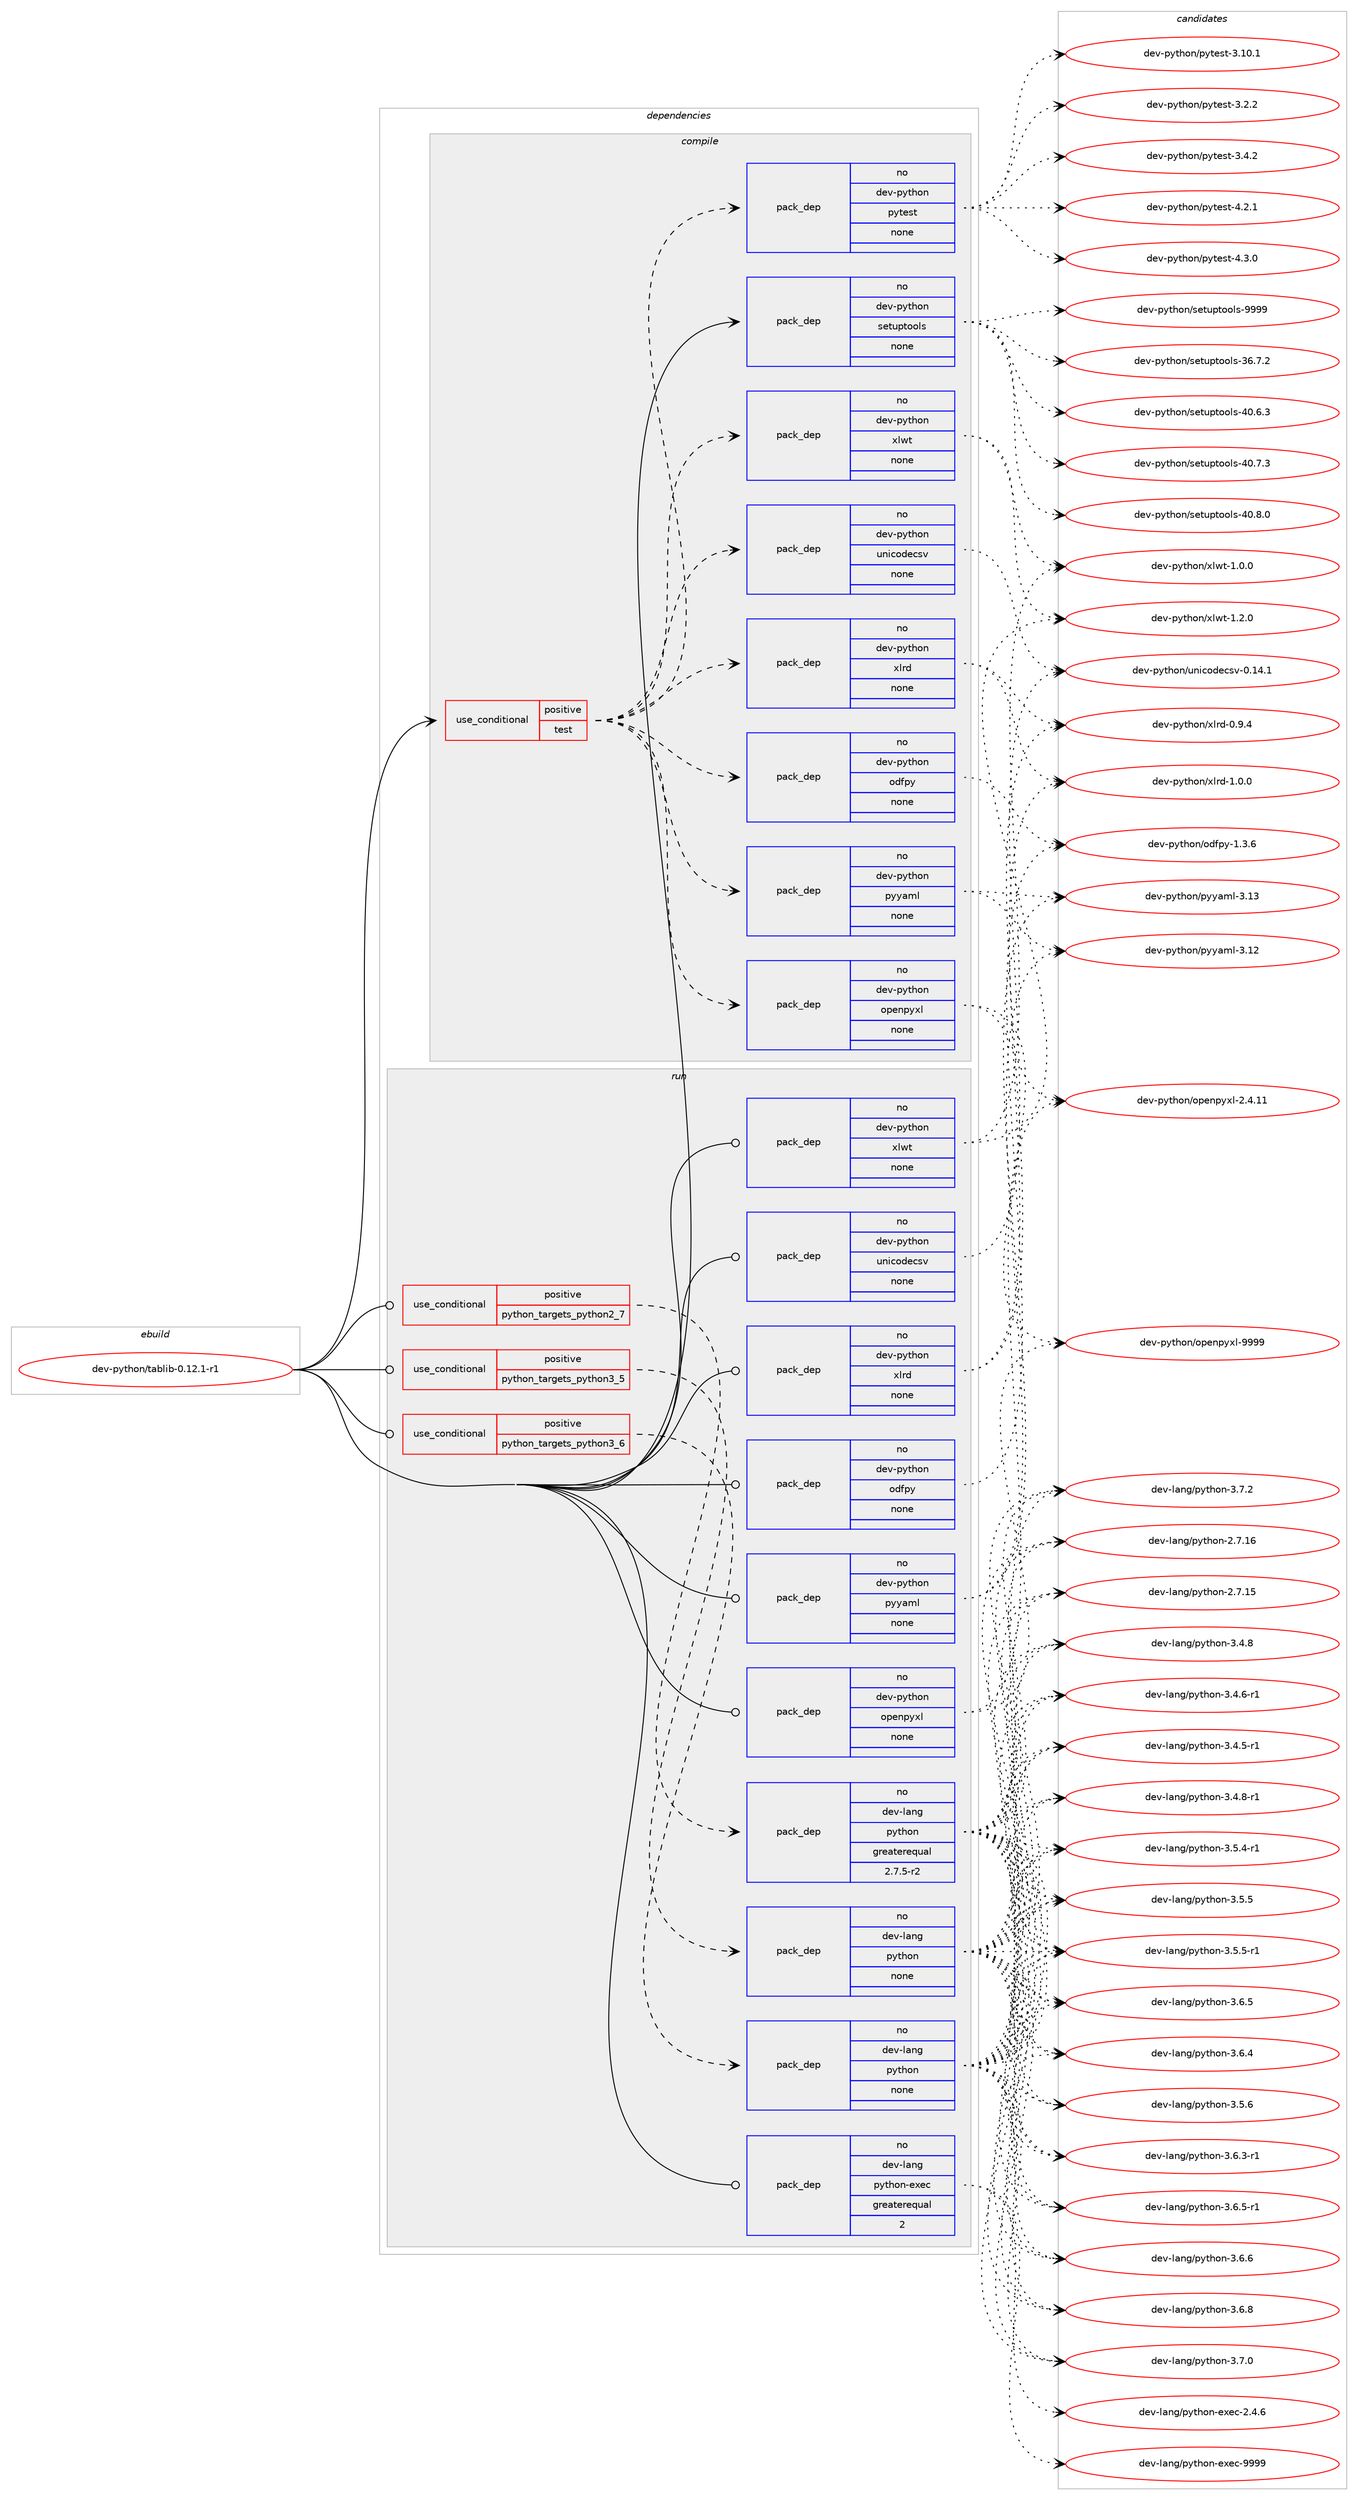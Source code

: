 digraph prolog {

# *************
# Graph options
# *************

newrank=true;
concentrate=true;
compound=true;
graph [rankdir=LR,fontname=Helvetica,fontsize=10,ranksep=1.5];#, ranksep=2.5, nodesep=0.2];
edge  [arrowhead=vee];
node  [fontname=Helvetica,fontsize=10];

# **********
# The ebuild
# **********

subgraph cluster_leftcol {
color=gray;
rank=same;
label=<<i>ebuild</i>>;
id [label="dev-python/tablib-0.12.1-r1", color=red, width=4, href="../dev-python/tablib-0.12.1-r1.svg"];
}

# ****************
# The dependencies
# ****************

subgraph cluster_midcol {
color=gray;
label=<<i>dependencies</i>>;
subgraph cluster_compile {
fillcolor="#eeeeee";
style=filled;
label=<<i>compile</i>>;
subgraph cond385552 {
dependency1443930 [label=<<TABLE BORDER="0" CELLBORDER="1" CELLSPACING="0" CELLPADDING="4"><TR><TD ROWSPAN="3" CELLPADDING="10">use_conditional</TD></TR><TR><TD>positive</TD></TR><TR><TD>test</TD></TR></TABLE>>, shape=none, color=red];
subgraph pack1035015 {
dependency1443931 [label=<<TABLE BORDER="0" CELLBORDER="1" CELLSPACING="0" CELLPADDING="4" WIDTH="220"><TR><TD ROWSPAN="6" CELLPADDING="30">pack_dep</TD></TR><TR><TD WIDTH="110">no</TD></TR><TR><TD>dev-python</TD></TR><TR><TD>odfpy</TD></TR><TR><TD>none</TD></TR><TR><TD></TD></TR></TABLE>>, shape=none, color=blue];
}
dependency1443930:e -> dependency1443931:w [weight=20,style="dashed",arrowhead="vee"];
subgraph pack1035016 {
dependency1443932 [label=<<TABLE BORDER="0" CELLBORDER="1" CELLSPACING="0" CELLPADDING="4" WIDTH="220"><TR><TD ROWSPAN="6" CELLPADDING="30">pack_dep</TD></TR><TR><TD WIDTH="110">no</TD></TR><TR><TD>dev-python</TD></TR><TR><TD>openpyxl</TD></TR><TR><TD>none</TD></TR><TR><TD></TD></TR></TABLE>>, shape=none, color=blue];
}
dependency1443930:e -> dependency1443932:w [weight=20,style="dashed",arrowhead="vee"];
subgraph pack1035017 {
dependency1443933 [label=<<TABLE BORDER="0" CELLBORDER="1" CELLSPACING="0" CELLPADDING="4" WIDTH="220"><TR><TD ROWSPAN="6" CELLPADDING="30">pack_dep</TD></TR><TR><TD WIDTH="110">no</TD></TR><TR><TD>dev-python</TD></TR><TR><TD>pyyaml</TD></TR><TR><TD>none</TD></TR><TR><TD></TD></TR></TABLE>>, shape=none, color=blue];
}
dependency1443930:e -> dependency1443933:w [weight=20,style="dashed",arrowhead="vee"];
subgraph pack1035018 {
dependency1443934 [label=<<TABLE BORDER="0" CELLBORDER="1" CELLSPACING="0" CELLPADDING="4" WIDTH="220"><TR><TD ROWSPAN="6" CELLPADDING="30">pack_dep</TD></TR><TR><TD WIDTH="110">no</TD></TR><TR><TD>dev-python</TD></TR><TR><TD>unicodecsv</TD></TR><TR><TD>none</TD></TR><TR><TD></TD></TR></TABLE>>, shape=none, color=blue];
}
dependency1443930:e -> dependency1443934:w [weight=20,style="dashed",arrowhead="vee"];
subgraph pack1035019 {
dependency1443935 [label=<<TABLE BORDER="0" CELLBORDER="1" CELLSPACING="0" CELLPADDING="4" WIDTH="220"><TR><TD ROWSPAN="6" CELLPADDING="30">pack_dep</TD></TR><TR><TD WIDTH="110">no</TD></TR><TR><TD>dev-python</TD></TR><TR><TD>xlrd</TD></TR><TR><TD>none</TD></TR><TR><TD></TD></TR></TABLE>>, shape=none, color=blue];
}
dependency1443930:e -> dependency1443935:w [weight=20,style="dashed",arrowhead="vee"];
subgraph pack1035020 {
dependency1443936 [label=<<TABLE BORDER="0" CELLBORDER="1" CELLSPACING="0" CELLPADDING="4" WIDTH="220"><TR><TD ROWSPAN="6" CELLPADDING="30">pack_dep</TD></TR><TR><TD WIDTH="110">no</TD></TR><TR><TD>dev-python</TD></TR><TR><TD>xlwt</TD></TR><TR><TD>none</TD></TR><TR><TD></TD></TR></TABLE>>, shape=none, color=blue];
}
dependency1443930:e -> dependency1443936:w [weight=20,style="dashed",arrowhead="vee"];
subgraph pack1035021 {
dependency1443937 [label=<<TABLE BORDER="0" CELLBORDER="1" CELLSPACING="0" CELLPADDING="4" WIDTH="220"><TR><TD ROWSPAN="6" CELLPADDING="30">pack_dep</TD></TR><TR><TD WIDTH="110">no</TD></TR><TR><TD>dev-python</TD></TR><TR><TD>pytest</TD></TR><TR><TD>none</TD></TR><TR><TD></TD></TR></TABLE>>, shape=none, color=blue];
}
dependency1443930:e -> dependency1443937:w [weight=20,style="dashed",arrowhead="vee"];
}
id:e -> dependency1443930:w [weight=20,style="solid",arrowhead="vee"];
subgraph pack1035022 {
dependency1443938 [label=<<TABLE BORDER="0" CELLBORDER="1" CELLSPACING="0" CELLPADDING="4" WIDTH="220"><TR><TD ROWSPAN="6" CELLPADDING="30">pack_dep</TD></TR><TR><TD WIDTH="110">no</TD></TR><TR><TD>dev-python</TD></TR><TR><TD>setuptools</TD></TR><TR><TD>none</TD></TR><TR><TD></TD></TR></TABLE>>, shape=none, color=blue];
}
id:e -> dependency1443938:w [weight=20,style="solid",arrowhead="vee"];
}
subgraph cluster_compileandrun {
fillcolor="#eeeeee";
style=filled;
label=<<i>compile and run</i>>;
}
subgraph cluster_run {
fillcolor="#eeeeee";
style=filled;
label=<<i>run</i>>;
subgraph cond385553 {
dependency1443939 [label=<<TABLE BORDER="0" CELLBORDER="1" CELLSPACING="0" CELLPADDING="4"><TR><TD ROWSPAN="3" CELLPADDING="10">use_conditional</TD></TR><TR><TD>positive</TD></TR><TR><TD>python_targets_python2_7</TD></TR></TABLE>>, shape=none, color=red];
subgraph pack1035023 {
dependency1443940 [label=<<TABLE BORDER="0" CELLBORDER="1" CELLSPACING="0" CELLPADDING="4" WIDTH="220"><TR><TD ROWSPAN="6" CELLPADDING="30">pack_dep</TD></TR><TR><TD WIDTH="110">no</TD></TR><TR><TD>dev-lang</TD></TR><TR><TD>python</TD></TR><TR><TD>greaterequal</TD></TR><TR><TD>2.7.5-r2</TD></TR></TABLE>>, shape=none, color=blue];
}
dependency1443939:e -> dependency1443940:w [weight=20,style="dashed",arrowhead="vee"];
}
id:e -> dependency1443939:w [weight=20,style="solid",arrowhead="odot"];
subgraph cond385554 {
dependency1443941 [label=<<TABLE BORDER="0" CELLBORDER="1" CELLSPACING="0" CELLPADDING="4"><TR><TD ROWSPAN="3" CELLPADDING="10">use_conditional</TD></TR><TR><TD>positive</TD></TR><TR><TD>python_targets_python3_5</TD></TR></TABLE>>, shape=none, color=red];
subgraph pack1035024 {
dependency1443942 [label=<<TABLE BORDER="0" CELLBORDER="1" CELLSPACING="0" CELLPADDING="4" WIDTH="220"><TR><TD ROWSPAN="6" CELLPADDING="30">pack_dep</TD></TR><TR><TD WIDTH="110">no</TD></TR><TR><TD>dev-lang</TD></TR><TR><TD>python</TD></TR><TR><TD>none</TD></TR><TR><TD></TD></TR></TABLE>>, shape=none, color=blue];
}
dependency1443941:e -> dependency1443942:w [weight=20,style="dashed",arrowhead="vee"];
}
id:e -> dependency1443941:w [weight=20,style="solid",arrowhead="odot"];
subgraph cond385555 {
dependency1443943 [label=<<TABLE BORDER="0" CELLBORDER="1" CELLSPACING="0" CELLPADDING="4"><TR><TD ROWSPAN="3" CELLPADDING="10">use_conditional</TD></TR><TR><TD>positive</TD></TR><TR><TD>python_targets_python3_6</TD></TR></TABLE>>, shape=none, color=red];
subgraph pack1035025 {
dependency1443944 [label=<<TABLE BORDER="0" CELLBORDER="1" CELLSPACING="0" CELLPADDING="4" WIDTH="220"><TR><TD ROWSPAN="6" CELLPADDING="30">pack_dep</TD></TR><TR><TD WIDTH="110">no</TD></TR><TR><TD>dev-lang</TD></TR><TR><TD>python</TD></TR><TR><TD>none</TD></TR><TR><TD></TD></TR></TABLE>>, shape=none, color=blue];
}
dependency1443943:e -> dependency1443944:w [weight=20,style="dashed",arrowhead="vee"];
}
id:e -> dependency1443943:w [weight=20,style="solid",arrowhead="odot"];
subgraph pack1035026 {
dependency1443945 [label=<<TABLE BORDER="0" CELLBORDER="1" CELLSPACING="0" CELLPADDING="4" WIDTH="220"><TR><TD ROWSPAN="6" CELLPADDING="30">pack_dep</TD></TR><TR><TD WIDTH="110">no</TD></TR><TR><TD>dev-lang</TD></TR><TR><TD>python-exec</TD></TR><TR><TD>greaterequal</TD></TR><TR><TD>2</TD></TR></TABLE>>, shape=none, color=blue];
}
id:e -> dependency1443945:w [weight=20,style="solid",arrowhead="odot"];
subgraph pack1035027 {
dependency1443946 [label=<<TABLE BORDER="0" CELLBORDER="1" CELLSPACING="0" CELLPADDING="4" WIDTH="220"><TR><TD ROWSPAN="6" CELLPADDING="30">pack_dep</TD></TR><TR><TD WIDTH="110">no</TD></TR><TR><TD>dev-python</TD></TR><TR><TD>odfpy</TD></TR><TR><TD>none</TD></TR><TR><TD></TD></TR></TABLE>>, shape=none, color=blue];
}
id:e -> dependency1443946:w [weight=20,style="solid",arrowhead="odot"];
subgraph pack1035028 {
dependency1443947 [label=<<TABLE BORDER="0" CELLBORDER="1" CELLSPACING="0" CELLPADDING="4" WIDTH="220"><TR><TD ROWSPAN="6" CELLPADDING="30">pack_dep</TD></TR><TR><TD WIDTH="110">no</TD></TR><TR><TD>dev-python</TD></TR><TR><TD>openpyxl</TD></TR><TR><TD>none</TD></TR><TR><TD></TD></TR></TABLE>>, shape=none, color=blue];
}
id:e -> dependency1443947:w [weight=20,style="solid",arrowhead="odot"];
subgraph pack1035029 {
dependency1443948 [label=<<TABLE BORDER="0" CELLBORDER="1" CELLSPACING="0" CELLPADDING="4" WIDTH="220"><TR><TD ROWSPAN="6" CELLPADDING="30">pack_dep</TD></TR><TR><TD WIDTH="110">no</TD></TR><TR><TD>dev-python</TD></TR><TR><TD>pyyaml</TD></TR><TR><TD>none</TD></TR><TR><TD></TD></TR></TABLE>>, shape=none, color=blue];
}
id:e -> dependency1443948:w [weight=20,style="solid",arrowhead="odot"];
subgraph pack1035030 {
dependency1443949 [label=<<TABLE BORDER="0" CELLBORDER="1" CELLSPACING="0" CELLPADDING="4" WIDTH="220"><TR><TD ROWSPAN="6" CELLPADDING="30">pack_dep</TD></TR><TR><TD WIDTH="110">no</TD></TR><TR><TD>dev-python</TD></TR><TR><TD>unicodecsv</TD></TR><TR><TD>none</TD></TR><TR><TD></TD></TR></TABLE>>, shape=none, color=blue];
}
id:e -> dependency1443949:w [weight=20,style="solid",arrowhead="odot"];
subgraph pack1035031 {
dependency1443950 [label=<<TABLE BORDER="0" CELLBORDER="1" CELLSPACING="0" CELLPADDING="4" WIDTH="220"><TR><TD ROWSPAN="6" CELLPADDING="30">pack_dep</TD></TR><TR><TD WIDTH="110">no</TD></TR><TR><TD>dev-python</TD></TR><TR><TD>xlrd</TD></TR><TR><TD>none</TD></TR><TR><TD></TD></TR></TABLE>>, shape=none, color=blue];
}
id:e -> dependency1443950:w [weight=20,style="solid",arrowhead="odot"];
subgraph pack1035032 {
dependency1443951 [label=<<TABLE BORDER="0" CELLBORDER="1" CELLSPACING="0" CELLPADDING="4" WIDTH="220"><TR><TD ROWSPAN="6" CELLPADDING="30">pack_dep</TD></TR><TR><TD WIDTH="110">no</TD></TR><TR><TD>dev-python</TD></TR><TR><TD>xlwt</TD></TR><TR><TD>none</TD></TR><TR><TD></TD></TR></TABLE>>, shape=none, color=blue];
}
id:e -> dependency1443951:w [weight=20,style="solid",arrowhead="odot"];
}
}

# **************
# The candidates
# **************

subgraph cluster_choices {
rank=same;
color=gray;
label=<<i>candidates</i>>;

subgraph choice1035015 {
color=black;
nodesep=1;
choice1001011184511212111610411111047111100102112121454946514654 [label="dev-python/odfpy-1.3.6", color=red, width=4,href="../dev-python/odfpy-1.3.6.svg"];
dependency1443931:e -> choice1001011184511212111610411111047111100102112121454946514654:w [style=dotted,weight="100"];
}
subgraph choice1035016 {
color=black;
nodesep=1;
choice100101118451121211161041111104711111210111011212112010845504652464949 [label="dev-python/openpyxl-2.4.11", color=red, width=4,href="../dev-python/openpyxl-2.4.11.svg"];
choice10010111845112121116104111110471111121011101121211201084557575757 [label="dev-python/openpyxl-9999", color=red, width=4,href="../dev-python/openpyxl-9999.svg"];
dependency1443932:e -> choice100101118451121211161041111104711111210111011212112010845504652464949:w [style=dotted,weight="100"];
dependency1443932:e -> choice10010111845112121116104111110471111121011101121211201084557575757:w [style=dotted,weight="100"];
}
subgraph choice1035017 {
color=black;
nodesep=1;
choice1001011184511212111610411111047112121121971091084551464950 [label="dev-python/pyyaml-3.12", color=red, width=4,href="../dev-python/pyyaml-3.12.svg"];
choice1001011184511212111610411111047112121121971091084551464951 [label="dev-python/pyyaml-3.13", color=red, width=4,href="../dev-python/pyyaml-3.13.svg"];
dependency1443933:e -> choice1001011184511212111610411111047112121121971091084551464950:w [style=dotted,weight="100"];
dependency1443933:e -> choice1001011184511212111610411111047112121121971091084551464951:w [style=dotted,weight="100"];
}
subgraph choice1035018 {
color=black;
nodesep=1;
choice1001011184511212111610411111047117110105991111001019911511845484649524649 [label="dev-python/unicodecsv-0.14.1", color=red, width=4,href="../dev-python/unicodecsv-0.14.1.svg"];
dependency1443934:e -> choice1001011184511212111610411111047117110105991111001019911511845484649524649:w [style=dotted,weight="100"];
}
subgraph choice1035019 {
color=black;
nodesep=1;
choice1001011184511212111610411111047120108114100454846574652 [label="dev-python/xlrd-0.9.4", color=red, width=4,href="../dev-python/xlrd-0.9.4.svg"];
choice1001011184511212111610411111047120108114100454946484648 [label="dev-python/xlrd-1.0.0", color=red, width=4,href="../dev-python/xlrd-1.0.0.svg"];
dependency1443935:e -> choice1001011184511212111610411111047120108114100454846574652:w [style=dotted,weight="100"];
dependency1443935:e -> choice1001011184511212111610411111047120108114100454946484648:w [style=dotted,weight="100"];
}
subgraph choice1035020 {
color=black;
nodesep=1;
choice1001011184511212111610411111047120108119116454946484648 [label="dev-python/xlwt-1.0.0", color=red, width=4,href="../dev-python/xlwt-1.0.0.svg"];
choice1001011184511212111610411111047120108119116454946504648 [label="dev-python/xlwt-1.2.0", color=red, width=4,href="../dev-python/xlwt-1.2.0.svg"];
dependency1443936:e -> choice1001011184511212111610411111047120108119116454946484648:w [style=dotted,weight="100"];
dependency1443936:e -> choice1001011184511212111610411111047120108119116454946504648:w [style=dotted,weight="100"];
}
subgraph choice1035021 {
color=black;
nodesep=1;
choice100101118451121211161041111104711212111610111511645514649484649 [label="dev-python/pytest-3.10.1", color=red, width=4,href="../dev-python/pytest-3.10.1.svg"];
choice1001011184511212111610411111047112121116101115116455146504650 [label="dev-python/pytest-3.2.2", color=red, width=4,href="../dev-python/pytest-3.2.2.svg"];
choice1001011184511212111610411111047112121116101115116455146524650 [label="dev-python/pytest-3.4.2", color=red, width=4,href="../dev-python/pytest-3.4.2.svg"];
choice1001011184511212111610411111047112121116101115116455246504649 [label="dev-python/pytest-4.2.1", color=red, width=4,href="../dev-python/pytest-4.2.1.svg"];
choice1001011184511212111610411111047112121116101115116455246514648 [label="dev-python/pytest-4.3.0", color=red, width=4,href="../dev-python/pytest-4.3.0.svg"];
dependency1443937:e -> choice100101118451121211161041111104711212111610111511645514649484649:w [style=dotted,weight="100"];
dependency1443937:e -> choice1001011184511212111610411111047112121116101115116455146504650:w [style=dotted,weight="100"];
dependency1443937:e -> choice1001011184511212111610411111047112121116101115116455146524650:w [style=dotted,weight="100"];
dependency1443937:e -> choice1001011184511212111610411111047112121116101115116455246504649:w [style=dotted,weight="100"];
dependency1443937:e -> choice1001011184511212111610411111047112121116101115116455246514648:w [style=dotted,weight="100"];
}
subgraph choice1035022 {
color=black;
nodesep=1;
choice100101118451121211161041111104711510111611711211611111110811545515446554650 [label="dev-python/setuptools-36.7.2", color=red, width=4,href="../dev-python/setuptools-36.7.2.svg"];
choice100101118451121211161041111104711510111611711211611111110811545524846544651 [label="dev-python/setuptools-40.6.3", color=red, width=4,href="../dev-python/setuptools-40.6.3.svg"];
choice100101118451121211161041111104711510111611711211611111110811545524846554651 [label="dev-python/setuptools-40.7.3", color=red, width=4,href="../dev-python/setuptools-40.7.3.svg"];
choice100101118451121211161041111104711510111611711211611111110811545524846564648 [label="dev-python/setuptools-40.8.0", color=red, width=4,href="../dev-python/setuptools-40.8.0.svg"];
choice10010111845112121116104111110471151011161171121161111111081154557575757 [label="dev-python/setuptools-9999", color=red, width=4,href="../dev-python/setuptools-9999.svg"];
dependency1443938:e -> choice100101118451121211161041111104711510111611711211611111110811545515446554650:w [style=dotted,weight="100"];
dependency1443938:e -> choice100101118451121211161041111104711510111611711211611111110811545524846544651:w [style=dotted,weight="100"];
dependency1443938:e -> choice100101118451121211161041111104711510111611711211611111110811545524846554651:w [style=dotted,weight="100"];
dependency1443938:e -> choice100101118451121211161041111104711510111611711211611111110811545524846564648:w [style=dotted,weight="100"];
dependency1443938:e -> choice10010111845112121116104111110471151011161171121161111111081154557575757:w [style=dotted,weight="100"];
}
subgraph choice1035023 {
color=black;
nodesep=1;
choice10010111845108971101034711212111610411111045504655464953 [label="dev-lang/python-2.7.15", color=red, width=4,href="../dev-lang/python-2.7.15.svg"];
choice10010111845108971101034711212111610411111045504655464954 [label="dev-lang/python-2.7.16", color=red, width=4,href="../dev-lang/python-2.7.16.svg"];
choice1001011184510897110103471121211161041111104551465246534511449 [label="dev-lang/python-3.4.5-r1", color=red, width=4,href="../dev-lang/python-3.4.5-r1.svg"];
choice1001011184510897110103471121211161041111104551465246544511449 [label="dev-lang/python-3.4.6-r1", color=red, width=4,href="../dev-lang/python-3.4.6-r1.svg"];
choice100101118451089711010347112121116104111110455146524656 [label="dev-lang/python-3.4.8", color=red, width=4,href="../dev-lang/python-3.4.8.svg"];
choice1001011184510897110103471121211161041111104551465246564511449 [label="dev-lang/python-3.4.8-r1", color=red, width=4,href="../dev-lang/python-3.4.8-r1.svg"];
choice1001011184510897110103471121211161041111104551465346524511449 [label="dev-lang/python-3.5.4-r1", color=red, width=4,href="../dev-lang/python-3.5.4-r1.svg"];
choice100101118451089711010347112121116104111110455146534653 [label="dev-lang/python-3.5.5", color=red, width=4,href="../dev-lang/python-3.5.5.svg"];
choice1001011184510897110103471121211161041111104551465346534511449 [label="dev-lang/python-3.5.5-r1", color=red, width=4,href="../dev-lang/python-3.5.5-r1.svg"];
choice100101118451089711010347112121116104111110455146534654 [label="dev-lang/python-3.5.6", color=red, width=4,href="../dev-lang/python-3.5.6.svg"];
choice1001011184510897110103471121211161041111104551465446514511449 [label="dev-lang/python-3.6.3-r1", color=red, width=4,href="../dev-lang/python-3.6.3-r1.svg"];
choice100101118451089711010347112121116104111110455146544652 [label="dev-lang/python-3.6.4", color=red, width=4,href="../dev-lang/python-3.6.4.svg"];
choice100101118451089711010347112121116104111110455146544653 [label="dev-lang/python-3.6.5", color=red, width=4,href="../dev-lang/python-3.6.5.svg"];
choice1001011184510897110103471121211161041111104551465446534511449 [label="dev-lang/python-3.6.5-r1", color=red, width=4,href="../dev-lang/python-3.6.5-r1.svg"];
choice100101118451089711010347112121116104111110455146544654 [label="dev-lang/python-3.6.6", color=red, width=4,href="../dev-lang/python-3.6.6.svg"];
choice100101118451089711010347112121116104111110455146544656 [label="dev-lang/python-3.6.8", color=red, width=4,href="../dev-lang/python-3.6.8.svg"];
choice100101118451089711010347112121116104111110455146554648 [label="dev-lang/python-3.7.0", color=red, width=4,href="../dev-lang/python-3.7.0.svg"];
choice100101118451089711010347112121116104111110455146554650 [label="dev-lang/python-3.7.2", color=red, width=4,href="../dev-lang/python-3.7.2.svg"];
dependency1443940:e -> choice10010111845108971101034711212111610411111045504655464953:w [style=dotted,weight="100"];
dependency1443940:e -> choice10010111845108971101034711212111610411111045504655464954:w [style=dotted,weight="100"];
dependency1443940:e -> choice1001011184510897110103471121211161041111104551465246534511449:w [style=dotted,weight="100"];
dependency1443940:e -> choice1001011184510897110103471121211161041111104551465246544511449:w [style=dotted,weight="100"];
dependency1443940:e -> choice100101118451089711010347112121116104111110455146524656:w [style=dotted,weight="100"];
dependency1443940:e -> choice1001011184510897110103471121211161041111104551465246564511449:w [style=dotted,weight="100"];
dependency1443940:e -> choice1001011184510897110103471121211161041111104551465346524511449:w [style=dotted,weight="100"];
dependency1443940:e -> choice100101118451089711010347112121116104111110455146534653:w [style=dotted,weight="100"];
dependency1443940:e -> choice1001011184510897110103471121211161041111104551465346534511449:w [style=dotted,weight="100"];
dependency1443940:e -> choice100101118451089711010347112121116104111110455146534654:w [style=dotted,weight="100"];
dependency1443940:e -> choice1001011184510897110103471121211161041111104551465446514511449:w [style=dotted,weight="100"];
dependency1443940:e -> choice100101118451089711010347112121116104111110455146544652:w [style=dotted,weight="100"];
dependency1443940:e -> choice100101118451089711010347112121116104111110455146544653:w [style=dotted,weight="100"];
dependency1443940:e -> choice1001011184510897110103471121211161041111104551465446534511449:w [style=dotted,weight="100"];
dependency1443940:e -> choice100101118451089711010347112121116104111110455146544654:w [style=dotted,weight="100"];
dependency1443940:e -> choice100101118451089711010347112121116104111110455146544656:w [style=dotted,weight="100"];
dependency1443940:e -> choice100101118451089711010347112121116104111110455146554648:w [style=dotted,weight="100"];
dependency1443940:e -> choice100101118451089711010347112121116104111110455146554650:w [style=dotted,weight="100"];
}
subgraph choice1035024 {
color=black;
nodesep=1;
choice10010111845108971101034711212111610411111045504655464953 [label="dev-lang/python-2.7.15", color=red, width=4,href="../dev-lang/python-2.7.15.svg"];
choice10010111845108971101034711212111610411111045504655464954 [label="dev-lang/python-2.7.16", color=red, width=4,href="../dev-lang/python-2.7.16.svg"];
choice1001011184510897110103471121211161041111104551465246534511449 [label="dev-lang/python-3.4.5-r1", color=red, width=4,href="../dev-lang/python-3.4.5-r1.svg"];
choice1001011184510897110103471121211161041111104551465246544511449 [label="dev-lang/python-3.4.6-r1", color=red, width=4,href="../dev-lang/python-3.4.6-r1.svg"];
choice100101118451089711010347112121116104111110455146524656 [label="dev-lang/python-3.4.8", color=red, width=4,href="../dev-lang/python-3.4.8.svg"];
choice1001011184510897110103471121211161041111104551465246564511449 [label="dev-lang/python-3.4.8-r1", color=red, width=4,href="../dev-lang/python-3.4.8-r1.svg"];
choice1001011184510897110103471121211161041111104551465346524511449 [label="dev-lang/python-3.5.4-r1", color=red, width=4,href="../dev-lang/python-3.5.4-r1.svg"];
choice100101118451089711010347112121116104111110455146534653 [label="dev-lang/python-3.5.5", color=red, width=4,href="../dev-lang/python-3.5.5.svg"];
choice1001011184510897110103471121211161041111104551465346534511449 [label="dev-lang/python-3.5.5-r1", color=red, width=4,href="../dev-lang/python-3.5.5-r1.svg"];
choice100101118451089711010347112121116104111110455146534654 [label="dev-lang/python-3.5.6", color=red, width=4,href="../dev-lang/python-3.5.6.svg"];
choice1001011184510897110103471121211161041111104551465446514511449 [label="dev-lang/python-3.6.3-r1", color=red, width=4,href="../dev-lang/python-3.6.3-r1.svg"];
choice100101118451089711010347112121116104111110455146544652 [label="dev-lang/python-3.6.4", color=red, width=4,href="../dev-lang/python-3.6.4.svg"];
choice100101118451089711010347112121116104111110455146544653 [label="dev-lang/python-3.6.5", color=red, width=4,href="../dev-lang/python-3.6.5.svg"];
choice1001011184510897110103471121211161041111104551465446534511449 [label="dev-lang/python-3.6.5-r1", color=red, width=4,href="../dev-lang/python-3.6.5-r1.svg"];
choice100101118451089711010347112121116104111110455146544654 [label="dev-lang/python-3.6.6", color=red, width=4,href="../dev-lang/python-3.6.6.svg"];
choice100101118451089711010347112121116104111110455146544656 [label="dev-lang/python-3.6.8", color=red, width=4,href="../dev-lang/python-3.6.8.svg"];
choice100101118451089711010347112121116104111110455146554648 [label="dev-lang/python-3.7.0", color=red, width=4,href="../dev-lang/python-3.7.0.svg"];
choice100101118451089711010347112121116104111110455146554650 [label="dev-lang/python-3.7.2", color=red, width=4,href="../dev-lang/python-3.7.2.svg"];
dependency1443942:e -> choice10010111845108971101034711212111610411111045504655464953:w [style=dotted,weight="100"];
dependency1443942:e -> choice10010111845108971101034711212111610411111045504655464954:w [style=dotted,weight="100"];
dependency1443942:e -> choice1001011184510897110103471121211161041111104551465246534511449:w [style=dotted,weight="100"];
dependency1443942:e -> choice1001011184510897110103471121211161041111104551465246544511449:w [style=dotted,weight="100"];
dependency1443942:e -> choice100101118451089711010347112121116104111110455146524656:w [style=dotted,weight="100"];
dependency1443942:e -> choice1001011184510897110103471121211161041111104551465246564511449:w [style=dotted,weight="100"];
dependency1443942:e -> choice1001011184510897110103471121211161041111104551465346524511449:w [style=dotted,weight="100"];
dependency1443942:e -> choice100101118451089711010347112121116104111110455146534653:w [style=dotted,weight="100"];
dependency1443942:e -> choice1001011184510897110103471121211161041111104551465346534511449:w [style=dotted,weight="100"];
dependency1443942:e -> choice100101118451089711010347112121116104111110455146534654:w [style=dotted,weight="100"];
dependency1443942:e -> choice1001011184510897110103471121211161041111104551465446514511449:w [style=dotted,weight="100"];
dependency1443942:e -> choice100101118451089711010347112121116104111110455146544652:w [style=dotted,weight="100"];
dependency1443942:e -> choice100101118451089711010347112121116104111110455146544653:w [style=dotted,weight="100"];
dependency1443942:e -> choice1001011184510897110103471121211161041111104551465446534511449:w [style=dotted,weight="100"];
dependency1443942:e -> choice100101118451089711010347112121116104111110455146544654:w [style=dotted,weight="100"];
dependency1443942:e -> choice100101118451089711010347112121116104111110455146544656:w [style=dotted,weight="100"];
dependency1443942:e -> choice100101118451089711010347112121116104111110455146554648:w [style=dotted,weight="100"];
dependency1443942:e -> choice100101118451089711010347112121116104111110455146554650:w [style=dotted,weight="100"];
}
subgraph choice1035025 {
color=black;
nodesep=1;
choice10010111845108971101034711212111610411111045504655464953 [label="dev-lang/python-2.7.15", color=red, width=4,href="../dev-lang/python-2.7.15.svg"];
choice10010111845108971101034711212111610411111045504655464954 [label="dev-lang/python-2.7.16", color=red, width=4,href="../dev-lang/python-2.7.16.svg"];
choice1001011184510897110103471121211161041111104551465246534511449 [label="dev-lang/python-3.4.5-r1", color=red, width=4,href="../dev-lang/python-3.4.5-r1.svg"];
choice1001011184510897110103471121211161041111104551465246544511449 [label="dev-lang/python-3.4.6-r1", color=red, width=4,href="../dev-lang/python-3.4.6-r1.svg"];
choice100101118451089711010347112121116104111110455146524656 [label="dev-lang/python-3.4.8", color=red, width=4,href="../dev-lang/python-3.4.8.svg"];
choice1001011184510897110103471121211161041111104551465246564511449 [label="dev-lang/python-3.4.8-r1", color=red, width=4,href="../dev-lang/python-3.4.8-r1.svg"];
choice1001011184510897110103471121211161041111104551465346524511449 [label="dev-lang/python-3.5.4-r1", color=red, width=4,href="../dev-lang/python-3.5.4-r1.svg"];
choice100101118451089711010347112121116104111110455146534653 [label="dev-lang/python-3.5.5", color=red, width=4,href="../dev-lang/python-3.5.5.svg"];
choice1001011184510897110103471121211161041111104551465346534511449 [label="dev-lang/python-3.5.5-r1", color=red, width=4,href="../dev-lang/python-3.5.5-r1.svg"];
choice100101118451089711010347112121116104111110455146534654 [label="dev-lang/python-3.5.6", color=red, width=4,href="../dev-lang/python-3.5.6.svg"];
choice1001011184510897110103471121211161041111104551465446514511449 [label="dev-lang/python-3.6.3-r1", color=red, width=4,href="../dev-lang/python-3.6.3-r1.svg"];
choice100101118451089711010347112121116104111110455146544652 [label="dev-lang/python-3.6.4", color=red, width=4,href="../dev-lang/python-3.6.4.svg"];
choice100101118451089711010347112121116104111110455146544653 [label="dev-lang/python-3.6.5", color=red, width=4,href="../dev-lang/python-3.6.5.svg"];
choice1001011184510897110103471121211161041111104551465446534511449 [label="dev-lang/python-3.6.5-r1", color=red, width=4,href="../dev-lang/python-3.6.5-r1.svg"];
choice100101118451089711010347112121116104111110455146544654 [label="dev-lang/python-3.6.6", color=red, width=4,href="../dev-lang/python-3.6.6.svg"];
choice100101118451089711010347112121116104111110455146544656 [label="dev-lang/python-3.6.8", color=red, width=4,href="../dev-lang/python-3.6.8.svg"];
choice100101118451089711010347112121116104111110455146554648 [label="dev-lang/python-3.7.0", color=red, width=4,href="../dev-lang/python-3.7.0.svg"];
choice100101118451089711010347112121116104111110455146554650 [label="dev-lang/python-3.7.2", color=red, width=4,href="../dev-lang/python-3.7.2.svg"];
dependency1443944:e -> choice10010111845108971101034711212111610411111045504655464953:w [style=dotted,weight="100"];
dependency1443944:e -> choice10010111845108971101034711212111610411111045504655464954:w [style=dotted,weight="100"];
dependency1443944:e -> choice1001011184510897110103471121211161041111104551465246534511449:w [style=dotted,weight="100"];
dependency1443944:e -> choice1001011184510897110103471121211161041111104551465246544511449:w [style=dotted,weight="100"];
dependency1443944:e -> choice100101118451089711010347112121116104111110455146524656:w [style=dotted,weight="100"];
dependency1443944:e -> choice1001011184510897110103471121211161041111104551465246564511449:w [style=dotted,weight="100"];
dependency1443944:e -> choice1001011184510897110103471121211161041111104551465346524511449:w [style=dotted,weight="100"];
dependency1443944:e -> choice100101118451089711010347112121116104111110455146534653:w [style=dotted,weight="100"];
dependency1443944:e -> choice1001011184510897110103471121211161041111104551465346534511449:w [style=dotted,weight="100"];
dependency1443944:e -> choice100101118451089711010347112121116104111110455146534654:w [style=dotted,weight="100"];
dependency1443944:e -> choice1001011184510897110103471121211161041111104551465446514511449:w [style=dotted,weight="100"];
dependency1443944:e -> choice100101118451089711010347112121116104111110455146544652:w [style=dotted,weight="100"];
dependency1443944:e -> choice100101118451089711010347112121116104111110455146544653:w [style=dotted,weight="100"];
dependency1443944:e -> choice1001011184510897110103471121211161041111104551465446534511449:w [style=dotted,weight="100"];
dependency1443944:e -> choice100101118451089711010347112121116104111110455146544654:w [style=dotted,weight="100"];
dependency1443944:e -> choice100101118451089711010347112121116104111110455146544656:w [style=dotted,weight="100"];
dependency1443944:e -> choice100101118451089711010347112121116104111110455146554648:w [style=dotted,weight="100"];
dependency1443944:e -> choice100101118451089711010347112121116104111110455146554650:w [style=dotted,weight="100"];
}
subgraph choice1035026 {
color=black;
nodesep=1;
choice1001011184510897110103471121211161041111104510112010199455046524654 [label="dev-lang/python-exec-2.4.6", color=red, width=4,href="../dev-lang/python-exec-2.4.6.svg"];
choice10010111845108971101034711212111610411111045101120101994557575757 [label="dev-lang/python-exec-9999", color=red, width=4,href="../dev-lang/python-exec-9999.svg"];
dependency1443945:e -> choice1001011184510897110103471121211161041111104510112010199455046524654:w [style=dotted,weight="100"];
dependency1443945:e -> choice10010111845108971101034711212111610411111045101120101994557575757:w [style=dotted,weight="100"];
}
subgraph choice1035027 {
color=black;
nodesep=1;
choice1001011184511212111610411111047111100102112121454946514654 [label="dev-python/odfpy-1.3.6", color=red, width=4,href="../dev-python/odfpy-1.3.6.svg"];
dependency1443946:e -> choice1001011184511212111610411111047111100102112121454946514654:w [style=dotted,weight="100"];
}
subgraph choice1035028 {
color=black;
nodesep=1;
choice100101118451121211161041111104711111210111011212112010845504652464949 [label="dev-python/openpyxl-2.4.11", color=red, width=4,href="../dev-python/openpyxl-2.4.11.svg"];
choice10010111845112121116104111110471111121011101121211201084557575757 [label="dev-python/openpyxl-9999", color=red, width=4,href="../dev-python/openpyxl-9999.svg"];
dependency1443947:e -> choice100101118451121211161041111104711111210111011212112010845504652464949:w [style=dotted,weight="100"];
dependency1443947:e -> choice10010111845112121116104111110471111121011101121211201084557575757:w [style=dotted,weight="100"];
}
subgraph choice1035029 {
color=black;
nodesep=1;
choice1001011184511212111610411111047112121121971091084551464950 [label="dev-python/pyyaml-3.12", color=red, width=4,href="../dev-python/pyyaml-3.12.svg"];
choice1001011184511212111610411111047112121121971091084551464951 [label="dev-python/pyyaml-3.13", color=red, width=4,href="../dev-python/pyyaml-3.13.svg"];
dependency1443948:e -> choice1001011184511212111610411111047112121121971091084551464950:w [style=dotted,weight="100"];
dependency1443948:e -> choice1001011184511212111610411111047112121121971091084551464951:w [style=dotted,weight="100"];
}
subgraph choice1035030 {
color=black;
nodesep=1;
choice1001011184511212111610411111047117110105991111001019911511845484649524649 [label="dev-python/unicodecsv-0.14.1", color=red, width=4,href="../dev-python/unicodecsv-0.14.1.svg"];
dependency1443949:e -> choice1001011184511212111610411111047117110105991111001019911511845484649524649:w [style=dotted,weight="100"];
}
subgraph choice1035031 {
color=black;
nodesep=1;
choice1001011184511212111610411111047120108114100454846574652 [label="dev-python/xlrd-0.9.4", color=red, width=4,href="../dev-python/xlrd-0.9.4.svg"];
choice1001011184511212111610411111047120108114100454946484648 [label="dev-python/xlrd-1.0.0", color=red, width=4,href="../dev-python/xlrd-1.0.0.svg"];
dependency1443950:e -> choice1001011184511212111610411111047120108114100454846574652:w [style=dotted,weight="100"];
dependency1443950:e -> choice1001011184511212111610411111047120108114100454946484648:w [style=dotted,weight="100"];
}
subgraph choice1035032 {
color=black;
nodesep=1;
choice1001011184511212111610411111047120108119116454946484648 [label="dev-python/xlwt-1.0.0", color=red, width=4,href="../dev-python/xlwt-1.0.0.svg"];
choice1001011184511212111610411111047120108119116454946504648 [label="dev-python/xlwt-1.2.0", color=red, width=4,href="../dev-python/xlwt-1.2.0.svg"];
dependency1443951:e -> choice1001011184511212111610411111047120108119116454946484648:w [style=dotted,weight="100"];
dependency1443951:e -> choice1001011184511212111610411111047120108119116454946504648:w [style=dotted,weight="100"];
}
}

}
